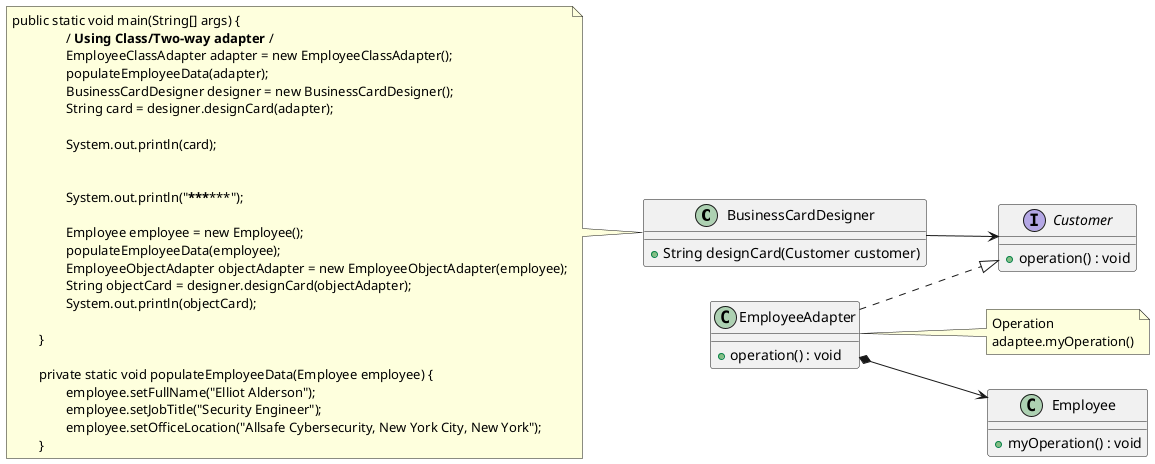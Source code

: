 @startuml
left to right direction

class BusinessCardDesigner {
    + String designCard(Customer customer)
}



note left
public static void main(String[] args) {
		/** Using Class/Two-way adapter **/
		EmployeeClassAdapter adapter = new EmployeeClassAdapter();
		populateEmployeeData(adapter);
		BusinessCardDesigner designer = new BusinessCardDesigner();
		String card = designer.designCard(adapter);

		System.out.println(card);


		System.out.println("******************");

		Employee employee = new Employee();
		populateEmployeeData(employee);
		EmployeeObjectAdapter objectAdapter = new EmployeeObjectAdapter(employee);
		String objectCard = designer.designCard(objectAdapter);
		System.out.println(objectCard);

	}

	private static void populateEmployeeData(Employee employee) {
		employee.setFullName("Elliot Alderson");
		employee.setJobTitle("Security Engineer");
		employee.setOfficeLocation("Allsafe Cybersecurity, New York City, New York");
	}
endnote

interface Customer {
    + operation() : void
}

class EmployeeAdapter {
    + operation() : void
}
note right
Operation
adaptee.myOperation()
endnote

class Employee {
    + myOperation() : void
}

BusinessCardDesigner --> Customer
EmployeeAdapter ..|> Customer
EmployeeAdapter *--> Employee

@enduml
